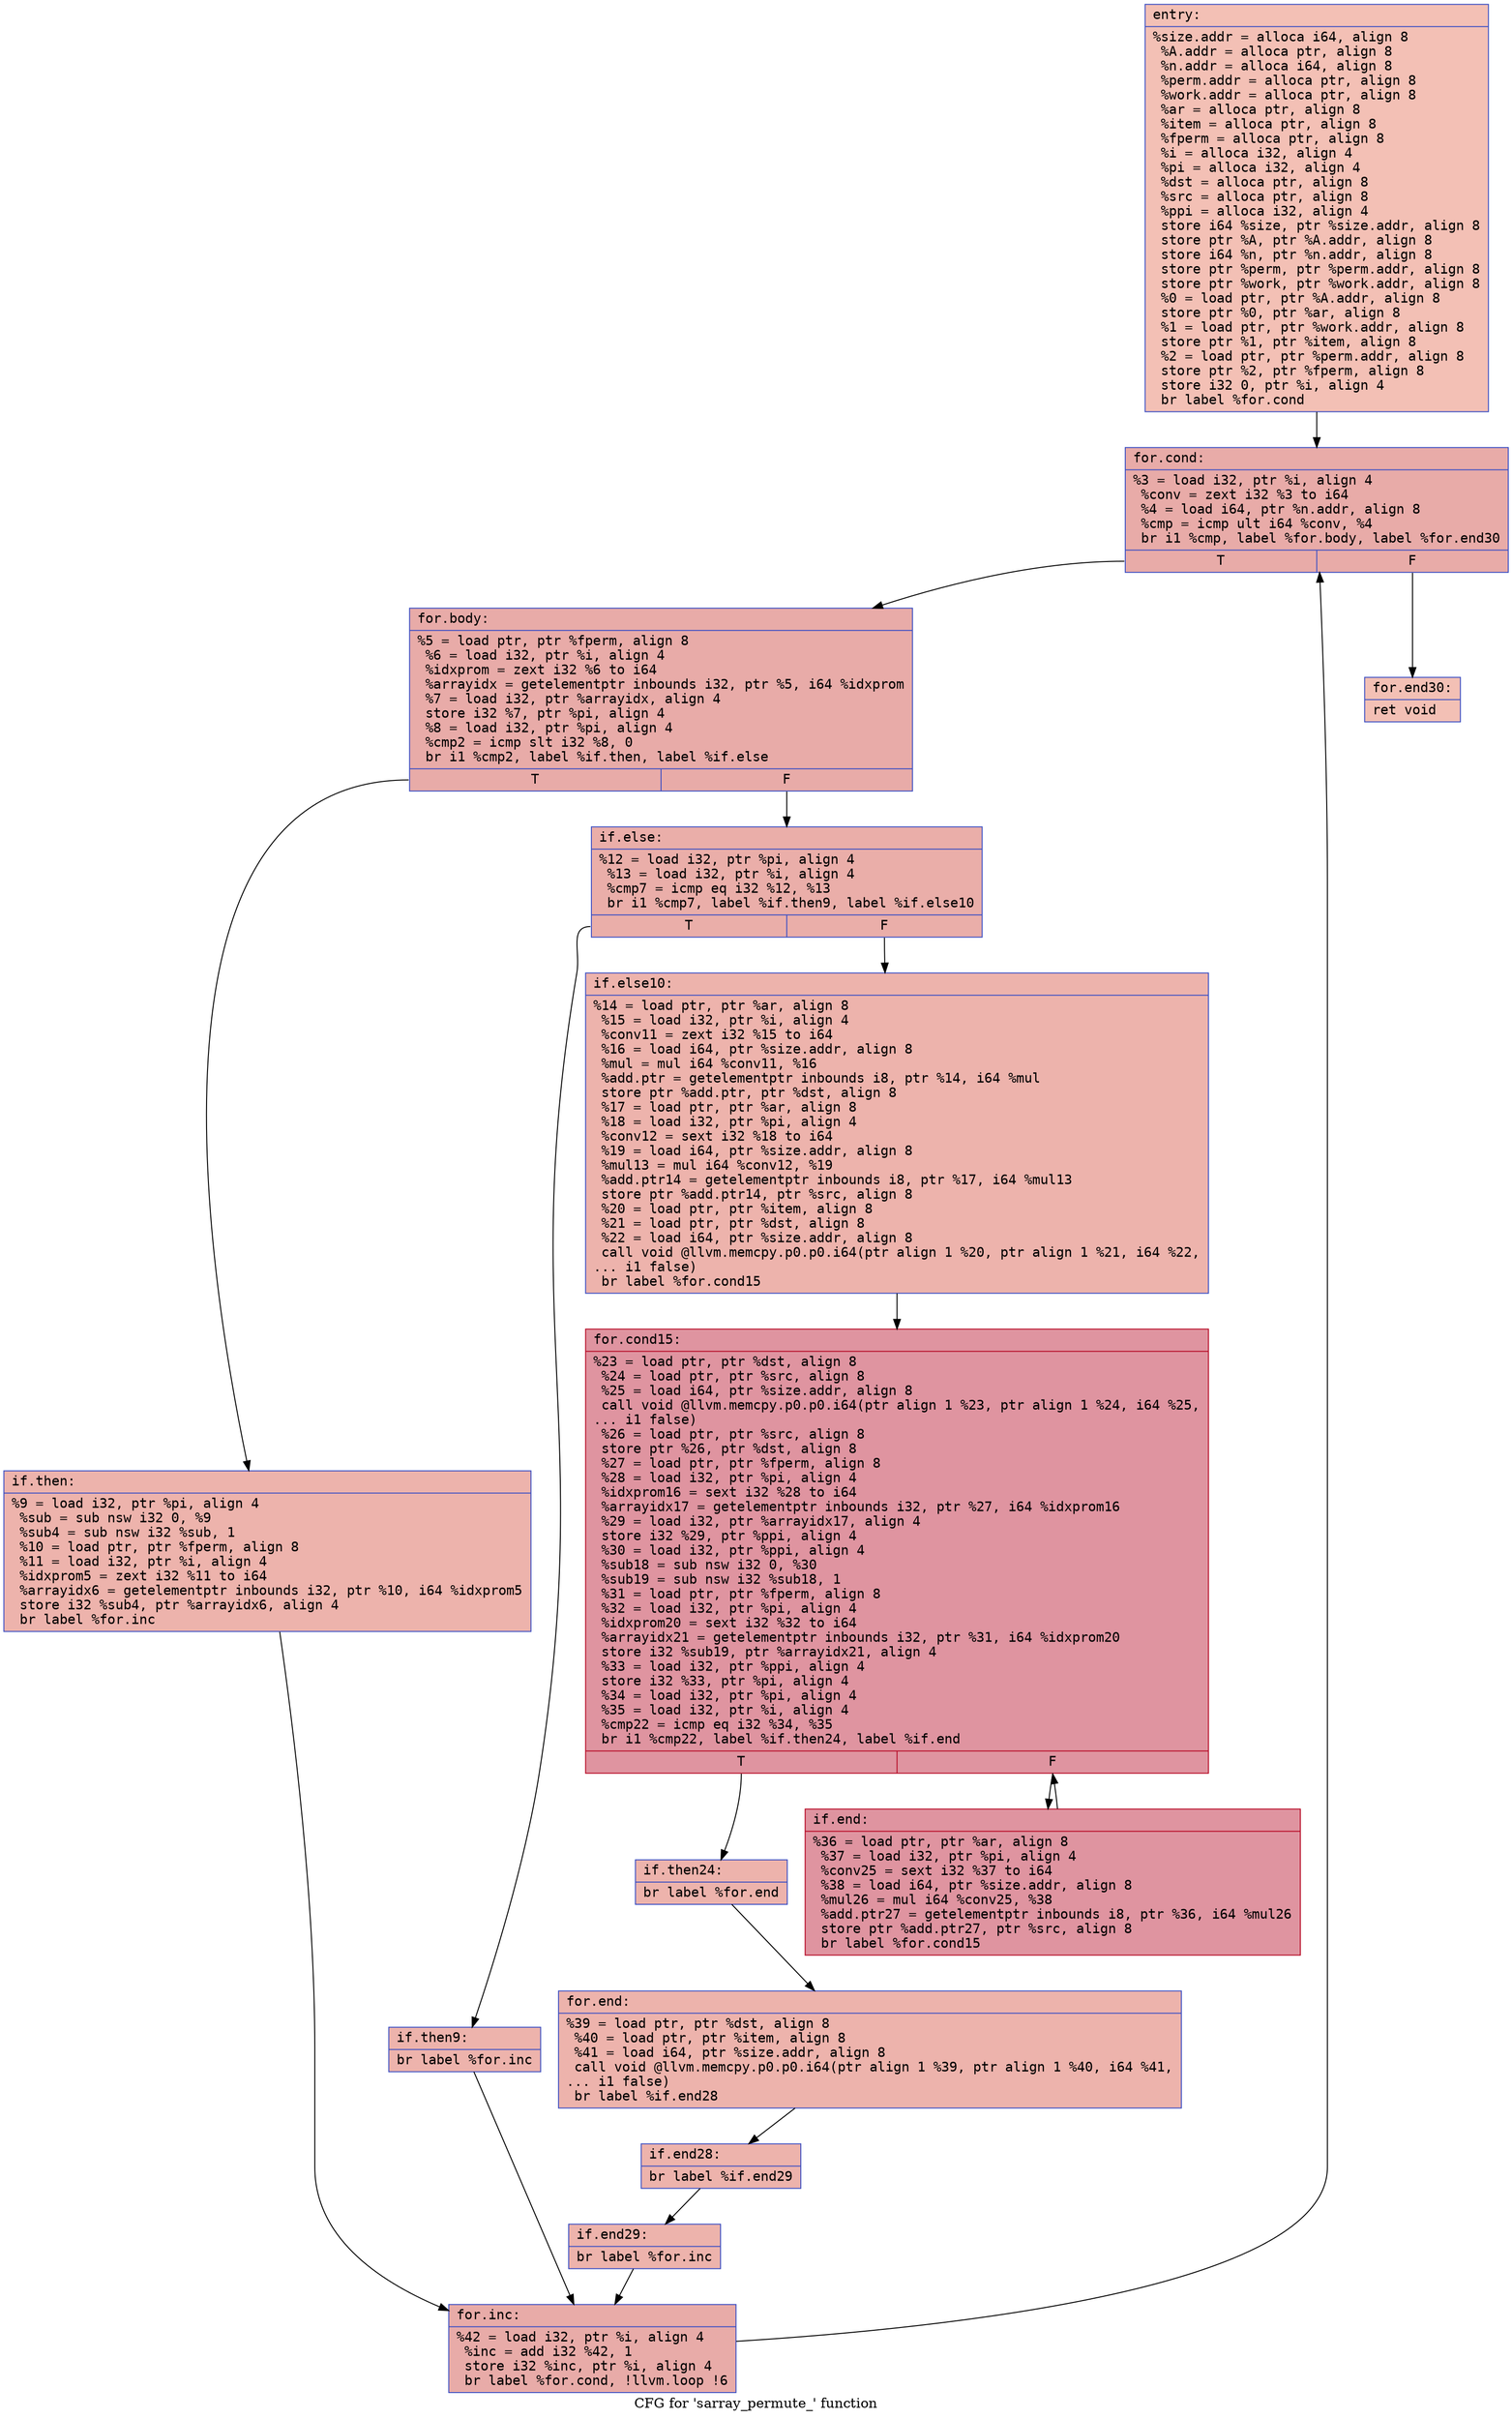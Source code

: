 digraph "CFG for 'sarray_permute_' function" {
	label="CFG for 'sarray_permute_' function";

	Node0x5644f34db590 [shape=record,color="#3d50c3ff", style=filled, fillcolor="#e5705870" fontname="Courier",label="{entry:\l|  %size.addr = alloca i64, align 8\l  %A.addr = alloca ptr, align 8\l  %n.addr = alloca i64, align 8\l  %perm.addr = alloca ptr, align 8\l  %work.addr = alloca ptr, align 8\l  %ar = alloca ptr, align 8\l  %item = alloca ptr, align 8\l  %fperm = alloca ptr, align 8\l  %i = alloca i32, align 4\l  %pi = alloca i32, align 4\l  %dst = alloca ptr, align 8\l  %src = alloca ptr, align 8\l  %ppi = alloca i32, align 4\l  store i64 %size, ptr %size.addr, align 8\l  store ptr %A, ptr %A.addr, align 8\l  store i64 %n, ptr %n.addr, align 8\l  store ptr %perm, ptr %perm.addr, align 8\l  store ptr %work, ptr %work.addr, align 8\l  %0 = load ptr, ptr %A.addr, align 8\l  store ptr %0, ptr %ar, align 8\l  %1 = load ptr, ptr %work.addr, align 8\l  store ptr %1, ptr %item, align 8\l  %2 = load ptr, ptr %perm.addr, align 8\l  store ptr %2, ptr %fperm, align 8\l  store i32 0, ptr %i, align 4\l  br label %for.cond\l}"];
	Node0x5644f34db590 -> Node0x5644f34df250[tooltip="entry -> for.cond\nProbability 100.00%" ];
	Node0x5644f34df250 [shape=record,color="#3d50c3ff", style=filled, fillcolor="#cc403a70" fontname="Courier",label="{for.cond:\l|  %3 = load i32, ptr %i, align 4\l  %conv = zext i32 %3 to i64\l  %4 = load i64, ptr %n.addr, align 8\l  %cmp = icmp ult i64 %conv, %4\l  br i1 %cmp, label %for.body, label %for.end30\l|{<s0>T|<s1>F}}"];
	Node0x5644f34df250:s0 -> Node0x5644f34df580[tooltip="for.cond -> for.body\nProbability 96.88%" ];
	Node0x5644f34df250:s1 -> Node0x5644f34df600[tooltip="for.cond -> for.end30\nProbability 3.12%" ];
	Node0x5644f34df580 [shape=record,color="#3d50c3ff", style=filled, fillcolor="#cc403a70" fontname="Courier",label="{for.body:\l|  %5 = load ptr, ptr %fperm, align 8\l  %6 = load i32, ptr %i, align 4\l  %idxprom = zext i32 %6 to i64\l  %arrayidx = getelementptr inbounds i32, ptr %5, i64 %idxprom\l  %7 = load i32, ptr %arrayidx, align 4\l  store i32 %7, ptr %pi, align 4\l  %8 = load i32, ptr %pi, align 4\l  %cmp2 = icmp slt i32 %8, 0\l  br i1 %cmp2, label %if.then, label %if.else\l|{<s0>T|<s1>F}}"];
	Node0x5644f34df580:s0 -> Node0x5644f34dff00[tooltip="for.body -> if.then\nProbability 37.50%" ];
	Node0x5644f34df580:s1 -> Node0x5644f34dff70[tooltip="for.body -> if.else\nProbability 62.50%" ];
	Node0x5644f34dff00 [shape=record,color="#3d50c3ff", style=filled, fillcolor="#d6524470" fontname="Courier",label="{if.then:\l|  %9 = load i32, ptr %pi, align 4\l  %sub = sub nsw i32 0, %9\l  %sub4 = sub nsw i32 %sub, 1\l  %10 = load ptr, ptr %fperm, align 8\l  %11 = load i32, ptr %i, align 4\l  %idxprom5 = zext i32 %11 to i64\l  %arrayidx6 = getelementptr inbounds i32, ptr %10, i64 %idxprom5\l  store i32 %sub4, ptr %arrayidx6, align 4\l  br label %for.inc\l}"];
	Node0x5644f34dff00 -> Node0x5644f34e05e0[tooltip="if.then -> for.inc\nProbability 100.00%" ];
	Node0x5644f34dff70 [shape=record,color="#3d50c3ff", style=filled, fillcolor="#d0473d70" fontname="Courier",label="{if.else:\l|  %12 = load i32, ptr %pi, align 4\l  %13 = load i32, ptr %i, align 4\l  %cmp7 = icmp eq i32 %12, %13\l  br i1 %cmp7, label %if.then9, label %if.else10\l|{<s0>T|<s1>F}}"];
	Node0x5644f34dff70:s0 -> Node0x5644f34e0870[tooltip="if.else -> if.then9\nProbability 50.00%" ];
	Node0x5644f34dff70:s1 -> Node0x5644f34e08f0[tooltip="if.else -> if.else10\nProbability 50.00%" ];
	Node0x5644f34e0870 [shape=record,color="#3d50c3ff", style=filled, fillcolor="#d6524470" fontname="Courier",label="{if.then9:\l|  br label %for.inc\l}"];
	Node0x5644f34e0870 -> Node0x5644f34e05e0[tooltip="if.then9 -> for.inc\nProbability 100.00%" ];
	Node0x5644f34e08f0 [shape=record,color="#3d50c3ff", style=filled, fillcolor="#d6524470" fontname="Courier",label="{if.else10:\l|  %14 = load ptr, ptr %ar, align 8\l  %15 = load i32, ptr %i, align 4\l  %conv11 = zext i32 %15 to i64\l  %16 = load i64, ptr %size.addr, align 8\l  %mul = mul i64 %conv11, %16\l  %add.ptr = getelementptr inbounds i8, ptr %14, i64 %mul\l  store ptr %add.ptr, ptr %dst, align 8\l  %17 = load ptr, ptr %ar, align 8\l  %18 = load i32, ptr %pi, align 4\l  %conv12 = sext i32 %18 to i64\l  %19 = load i64, ptr %size.addr, align 8\l  %mul13 = mul i64 %conv12, %19\l  %add.ptr14 = getelementptr inbounds i8, ptr %17, i64 %mul13\l  store ptr %add.ptr14, ptr %src, align 8\l  %20 = load ptr, ptr %item, align 8\l  %21 = load ptr, ptr %dst, align 8\l  %22 = load i64, ptr %size.addr, align 8\l  call void @llvm.memcpy.p0.p0.i64(ptr align 1 %20, ptr align 1 %21, i64 %22,\l... i1 false)\l  br label %for.cond15\l}"];
	Node0x5644f34e08f0 -> Node0x5644f34e17b0[tooltip="if.else10 -> for.cond15\nProbability 100.00%" ];
	Node0x5644f34e17b0 [shape=record,color="#b70d28ff", style=filled, fillcolor="#b70d2870" fontname="Courier",label="{for.cond15:\l|  %23 = load ptr, ptr %dst, align 8\l  %24 = load ptr, ptr %src, align 8\l  %25 = load i64, ptr %size.addr, align 8\l  call void @llvm.memcpy.p0.p0.i64(ptr align 1 %23, ptr align 1 %24, i64 %25,\l... i1 false)\l  %26 = load ptr, ptr %src, align 8\l  store ptr %26, ptr %dst, align 8\l  %27 = load ptr, ptr %fperm, align 8\l  %28 = load i32, ptr %pi, align 4\l  %idxprom16 = sext i32 %28 to i64\l  %arrayidx17 = getelementptr inbounds i32, ptr %27, i64 %idxprom16\l  %29 = load i32, ptr %arrayidx17, align 4\l  store i32 %29, ptr %ppi, align 4\l  %30 = load i32, ptr %ppi, align 4\l  %sub18 = sub nsw i32 0, %30\l  %sub19 = sub nsw i32 %sub18, 1\l  %31 = load ptr, ptr %fperm, align 8\l  %32 = load i32, ptr %pi, align 4\l  %idxprom20 = sext i32 %32 to i64\l  %arrayidx21 = getelementptr inbounds i32, ptr %31, i64 %idxprom20\l  store i32 %sub19, ptr %arrayidx21, align 4\l  %33 = load i32, ptr %ppi, align 4\l  store i32 %33, ptr %pi, align 4\l  %34 = load i32, ptr %pi, align 4\l  %35 = load i32, ptr %i, align 4\l  %cmp22 = icmp eq i32 %34, %35\l  br i1 %cmp22, label %if.then24, label %if.end\l|{<s0>T|<s1>F}}"];
	Node0x5644f34e17b0:s0 -> Node0x5644f34e3590[tooltip="for.cond15 -> if.then24\nProbability 3.12%" ];
	Node0x5644f34e17b0:s1 -> Node0x5644f34e3610[tooltip="for.cond15 -> if.end\nProbability 96.88%" ];
	Node0x5644f34e3590 [shape=record,color="#3d50c3ff", style=filled, fillcolor="#d6524470" fontname="Courier",label="{if.then24:\l|  br label %for.end\l}"];
	Node0x5644f34e3590 -> Node0x5644f34e3790[tooltip="if.then24 -> for.end\nProbability 100.00%" ];
	Node0x5644f34e3610 [shape=record,color="#b70d28ff", style=filled, fillcolor="#b70d2870" fontname="Courier",label="{if.end:\l|  %36 = load ptr, ptr %ar, align 8\l  %37 = load i32, ptr %pi, align 4\l  %conv25 = sext i32 %37 to i64\l  %38 = load i64, ptr %size.addr, align 8\l  %mul26 = mul i64 %conv25, %38\l  %add.ptr27 = getelementptr inbounds i8, ptr %36, i64 %mul26\l  store ptr %add.ptr27, ptr %src, align 8\l  br label %for.cond15\l}"];
	Node0x5644f34e3610 -> Node0x5644f34e17b0[tooltip="if.end -> for.cond15\nProbability 100.00%" ];
	Node0x5644f34e3790 [shape=record,color="#3d50c3ff", style=filled, fillcolor="#d6524470" fontname="Courier",label="{for.end:\l|  %39 = load ptr, ptr %dst, align 8\l  %40 = load ptr, ptr %item, align 8\l  %41 = load i64, ptr %size.addr, align 8\l  call void @llvm.memcpy.p0.p0.i64(ptr align 1 %39, ptr align 1 %40, i64 %41,\l... i1 false)\l  br label %if.end28\l}"];
	Node0x5644f34e3790 -> Node0x5644f34e4080[tooltip="for.end -> if.end28\nProbability 100.00%" ];
	Node0x5644f34e4080 [shape=record,color="#3d50c3ff", style=filled, fillcolor="#d6524470" fontname="Courier",label="{if.end28:\l|  br label %if.end29\l}"];
	Node0x5644f34e4080 -> Node0x5644f34e4140[tooltip="if.end28 -> if.end29\nProbability 100.00%" ];
	Node0x5644f34e4140 [shape=record,color="#3d50c3ff", style=filled, fillcolor="#d6524470" fontname="Courier",label="{if.end29:\l|  br label %for.inc\l}"];
	Node0x5644f34e4140 -> Node0x5644f34e05e0[tooltip="if.end29 -> for.inc\nProbability 100.00%" ];
	Node0x5644f34e05e0 [shape=record,color="#3d50c3ff", style=filled, fillcolor="#cc403a70" fontname="Courier",label="{for.inc:\l|  %42 = load i32, ptr %i, align 4\l  %inc = add i32 %42, 1\l  store i32 %inc, ptr %i, align 4\l  br label %for.cond, !llvm.loop !6\l}"];
	Node0x5644f34e05e0 -> Node0x5644f34df250[tooltip="for.inc -> for.cond\nProbability 100.00%" ];
	Node0x5644f34df600 [shape=record,color="#3d50c3ff", style=filled, fillcolor="#e5705870" fontname="Courier",label="{for.end30:\l|  ret void\l}"];
}
